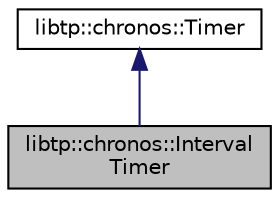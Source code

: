 digraph "libtp::chronos::IntervalTimer"
{
 // LATEX_PDF_SIZE
  edge [fontname="Helvetica",fontsize="10",labelfontname="Helvetica",labelfontsize="10"];
  node [fontname="Helvetica",fontsize="10",shape=record];
  Node1 [label="libtp::chronos::Interval\lTimer",height=0.2,width=0.4,color="black", fillcolor="grey75", style="filled", fontcolor="black",tooltip=" "];
  Node2 -> Node1 [dir="back",color="midnightblue",fontsize="10",style="solid",fontname="Helvetica"];
  Node2 [label="libtp::chronos::Timer",height=0.2,width=0.4,color="black", fillcolor="white", style="filled",URL="$d7/d87/classlibtp_1_1chronos_1_1Timer.html",tooltip=" "];
}
